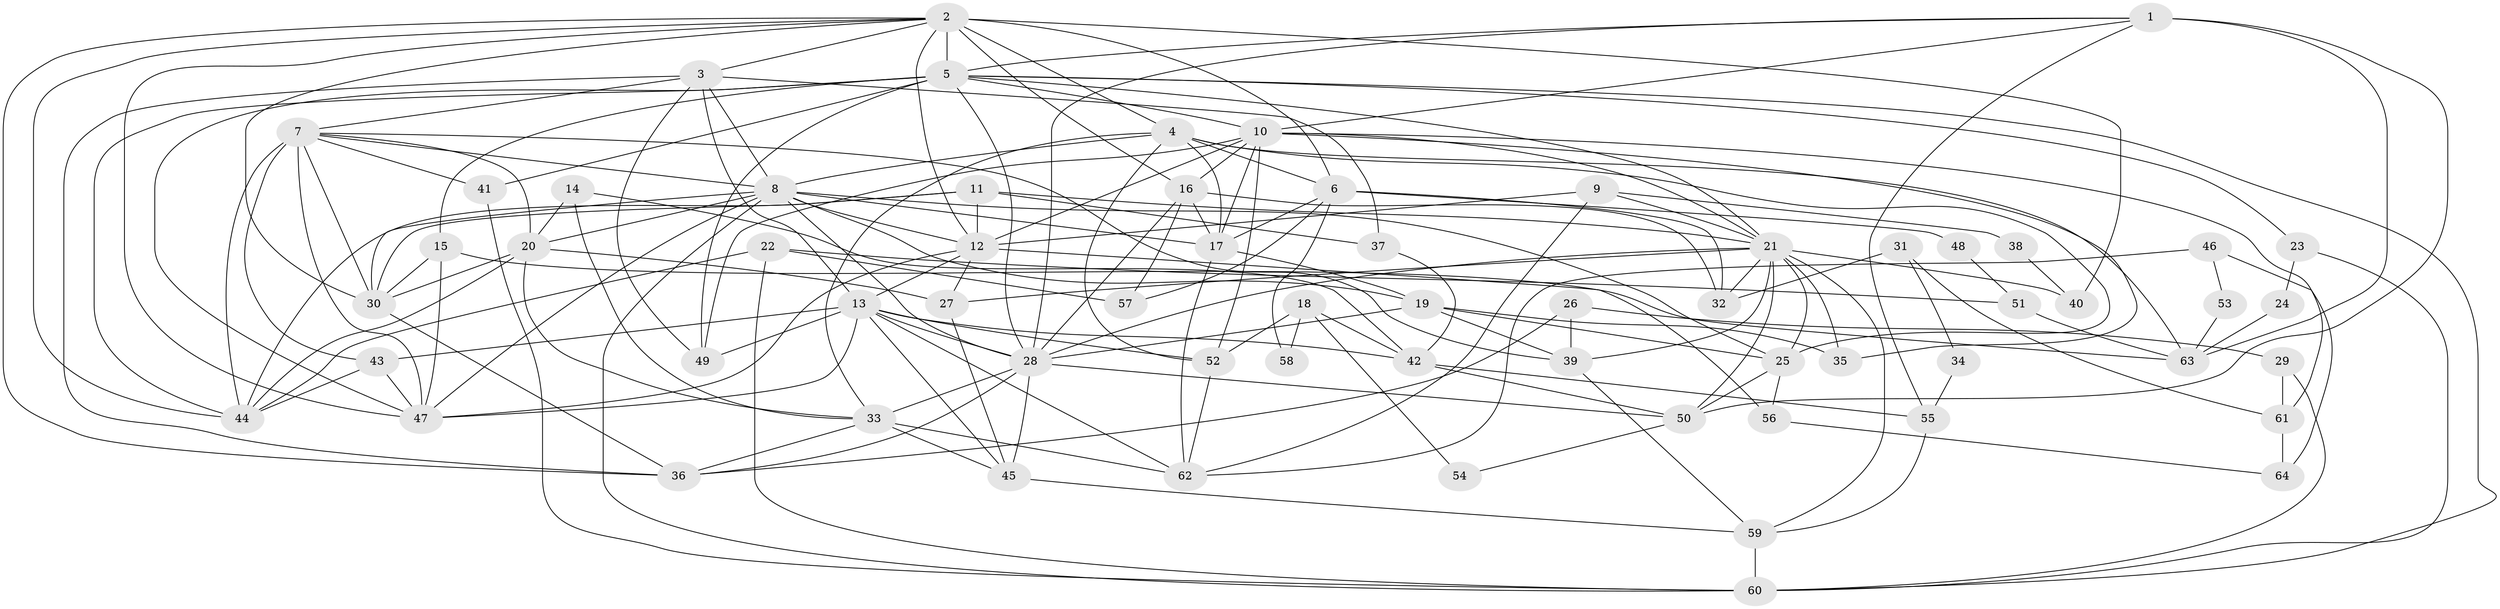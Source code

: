 // original degree distribution, {4: 0.25984251968503935, 7: 0.05511811023622047, 6: 0.09448818897637795, 3: 0.33070866141732286, 5: 0.16535433070866143, 2: 0.09448818897637795}
// Generated by graph-tools (version 1.1) at 2025/36/03/09/25 02:36:19]
// undirected, 64 vertices, 172 edges
graph export_dot {
graph [start="1"]
  node [color=gray90,style=filled];
  1;
  2;
  3;
  4;
  5;
  6;
  7;
  8;
  9;
  10;
  11;
  12;
  13;
  14;
  15;
  16;
  17;
  18;
  19;
  20;
  21;
  22;
  23;
  24;
  25;
  26;
  27;
  28;
  29;
  30;
  31;
  32;
  33;
  34;
  35;
  36;
  37;
  38;
  39;
  40;
  41;
  42;
  43;
  44;
  45;
  46;
  47;
  48;
  49;
  50;
  51;
  52;
  53;
  54;
  55;
  56;
  57;
  58;
  59;
  60;
  61;
  62;
  63;
  64;
  1 -- 5 [weight=1.0];
  1 -- 10 [weight=1.0];
  1 -- 28 [weight=2.0];
  1 -- 50 [weight=1.0];
  1 -- 55 [weight=1.0];
  1 -- 63 [weight=1.0];
  2 -- 3 [weight=1.0];
  2 -- 4 [weight=1.0];
  2 -- 5 [weight=1.0];
  2 -- 6 [weight=1.0];
  2 -- 12 [weight=1.0];
  2 -- 16 [weight=3.0];
  2 -- 30 [weight=1.0];
  2 -- 36 [weight=1.0];
  2 -- 40 [weight=1.0];
  2 -- 44 [weight=1.0];
  2 -- 47 [weight=1.0];
  3 -- 7 [weight=1.0];
  3 -- 8 [weight=1.0];
  3 -- 13 [weight=1.0];
  3 -- 36 [weight=1.0];
  3 -- 37 [weight=1.0];
  3 -- 49 [weight=1.0];
  4 -- 6 [weight=1.0];
  4 -- 8 [weight=1.0];
  4 -- 17 [weight=1.0];
  4 -- 25 [weight=1.0];
  4 -- 33 [weight=1.0];
  4 -- 52 [weight=1.0];
  4 -- 63 [weight=1.0];
  5 -- 10 [weight=2.0];
  5 -- 15 [weight=1.0];
  5 -- 21 [weight=1.0];
  5 -- 23 [weight=1.0];
  5 -- 28 [weight=1.0];
  5 -- 41 [weight=1.0];
  5 -- 44 [weight=1.0];
  5 -- 47 [weight=1.0];
  5 -- 49 [weight=1.0];
  5 -- 60 [weight=1.0];
  6 -- 17 [weight=1.0];
  6 -- 32 [weight=1.0];
  6 -- 48 [weight=1.0];
  6 -- 57 [weight=1.0];
  6 -- 58 [weight=1.0];
  7 -- 8 [weight=1.0];
  7 -- 20 [weight=1.0];
  7 -- 30 [weight=1.0];
  7 -- 39 [weight=1.0];
  7 -- 41 [weight=1.0];
  7 -- 43 [weight=1.0];
  7 -- 44 [weight=2.0];
  7 -- 47 [weight=3.0];
  8 -- 12 [weight=2.0];
  8 -- 17 [weight=1.0];
  8 -- 19 [weight=1.0];
  8 -- 20 [weight=2.0];
  8 -- 25 [weight=1.0];
  8 -- 28 [weight=1.0];
  8 -- 30 [weight=1.0];
  8 -- 47 [weight=1.0];
  8 -- 60 [weight=1.0];
  9 -- 12 [weight=1.0];
  9 -- 21 [weight=1.0];
  9 -- 38 [weight=1.0];
  9 -- 62 [weight=1.0];
  10 -- 12 [weight=2.0];
  10 -- 16 [weight=1.0];
  10 -- 17 [weight=1.0];
  10 -- 21 [weight=2.0];
  10 -- 35 [weight=1.0];
  10 -- 49 [weight=1.0];
  10 -- 52 [weight=1.0];
  10 -- 61 [weight=1.0];
  11 -- 12 [weight=1.0];
  11 -- 21 [weight=1.0];
  11 -- 30 [weight=1.0];
  11 -- 37 [weight=1.0];
  11 -- 44 [weight=2.0];
  12 -- 13 [weight=1.0];
  12 -- 27 [weight=2.0];
  12 -- 47 [weight=2.0];
  12 -- 56 [weight=2.0];
  13 -- 28 [weight=1.0];
  13 -- 42 [weight=1.0];
  13 -- 43 [weight=1.0];
  13 -- 45 [weight=1.0];
  13 -- 47 [weight=1.0];
  13 -- 49 [weight=1.0];
  13 -- 52 [weight=1.0];
  13 -- 62 [weight=1.0];
  14 -- 20 [weight=1.0];
  14 -- 33 [weight=1.0];
  14 -- 42 [weight=1.0];
  15 -- 30 [weight=1.0];
  15 -- 47 [weight=1.0];
  15 -- 63 [weight=1.0];
  16 -- 17 [weight=1.0];
  16 -- 28 [weight=1.0];
  16 -- 32 [weight=1.0];
  16 -- 57 [weight=1.0];
  17 -- 19 [weight=3.0];
  17 -- 62 [weight=1.0];
  18 -- 42 [weight=1.0];
  18 -- 52 [weight=1.0];
  18 -- 54 [weight=1.0];
  18 -- 58 [weight=1.0];
  19 -- 25 [weight=1.0];
  19 -- 28 [weight=1.0];
  19 -- 35 [weight=1.0];
  19 -- 39 [weight=1.0];
  20 -- 27 [weight=1.0];
  20 -- 30 [weight=1.0];
  20 -- 33 [weight=1.0];
  20 -- 44 [weight=2.0];
  21 -- 25 [weight=1.0];
  21 -- 27 [weight=1.0];
  21 -- 28 [weight=2.0];
  21 -- 32 [weight=1.0];
  21 -- 35 [weight=1.0];
  21 -- 39 [weight=1.0];
  21 -- 40 [weight=1.0];
  21 -- 50 [weight=1.0];
  21 -- 59 [weight=1.0];
  22 -- 44 [weight=1.0];
  22 -- 51 [weight=1.0];
  22 -- 57 [weight=1.0];
  22 -- 60 [weight=1.0];
  23 -- 24 [weight=1.0];
  23 -- 60 [weight=1.0];
  24 -- 63 [weight=1.0];
  25 -- 50 [weight=1.0];
  25 -- 56 [weight=1.0];
  26 -- 29 [weight=1.0];
  26 -- 36 [weight=1.0];
  26 -- 39 [weight=1.0];
  27 -- 45 [weight=1.0];
  28 -- 33 [weight=1.0];
  28 -- 36 [weight=1.0];
  28 -- 45 [weight=2.0];
  28 -- 50 [weight=1.0];
  29 -- 60 [weight=1.0];
  29 -- 61 [weight=1.0];
  30 -- 36 [weight=1.0];
  31 -- 32 [weight=1.0];
  31 -- 34 [weight=1.0];
  31 -- 61 [weight=1.0];
  33 -- 36 [weight=1.0];
  33 -- 45 [weight=1.0];
  33 -- 62 [weight=1.0];
  34 -- 55 [weight=1.0];
  37 -- 42 [weight=1.0];
  38 -- 40 [weight=1.0];
  39 -- 59 [weight=1.0];
  41 -- 60 [weight=1.0];
  42 -- 50 [weight=1.0];
  42 -- 55 [weight=1.0];
  43 -- 44 [weight=1.0];
  43 -- 47 [weight=1.0];
  45 -- 59 [weight=1.0];
  46 -- 53 [weight=1.0];
  46 -- 62 [weight=1.0];
  46 -- 64 [weight=1.0];
  48 -- 51 [weight=1.0];
  50 -- 54 [weight=1.0];
  51 -- 63 [weight=1.0];
  52 -- 62 [weight=1.0];
  53 -- 63 [weight=1.0];
  55 -- 59 [weight=1.0];
  56 -- 64 [weight=1.0];
  59 -- 60 [weight=1.0];
  61 -- 64 [weight=1.0];
}
